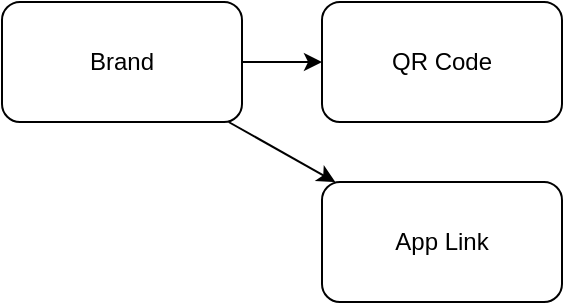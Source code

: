 <mxfile>
    <diagram id="QZEHOApPYTpq5kf2-4Kj" name="Page-1">
        <mxGraphModel dx="503" dy="465" grid="1" gridSize="10" guides="1" tooltips="1" connect="1" arrows="1" fold="1" page="1" pageScale="1" pageWidth="827" pageHeight="1169" math="0" shadow="0">
            <root>
                <mxCell id="0"/>
                <mxCell id="1" parent="0"/>
                <mxCell id="4" value="" style="edgeStyle=none;html=1;" edge="1" parent="1" source="2" target="3">
                    <mxGeometry relative="1" as="geometry"/>
                </mxCell>
                <mxCell id="6" value="" style="edgeStyle=none;html=1;" edge="1" parent="1" source="2" target="5">
                    <mxGeometry relative="1" as="geometry"/>
                </mxCell>
                <mxCell id="2" value="Brand" style="rounded=1;whiteSpace=wrap;html=1;" vertex="1" parent="1">
                    <mxGeometry x="10" y="10" width="120" height="60" as="geometry"/>
                </mxCell>
                <mxCell id="3" value="QR Code" style="rounded=1;whiteSpace=wrap;html=1;" vertex="1" parent="1">
                    <mxGeometry x="170" y="10" width="120" height="60" as="geometry"/>
                </mxCell>
                <mxCell id="5" value="App Link" style="rounded=1;whiteSpace=wrap;html=1;" vertex="1" parent="1">
                    <mxGeometry x="170" y="100" width="120" height="60" as="geometry"/>
                </mxCell>
            </root>
        </mxGraphModel>
    </diagram>
</mxfile>